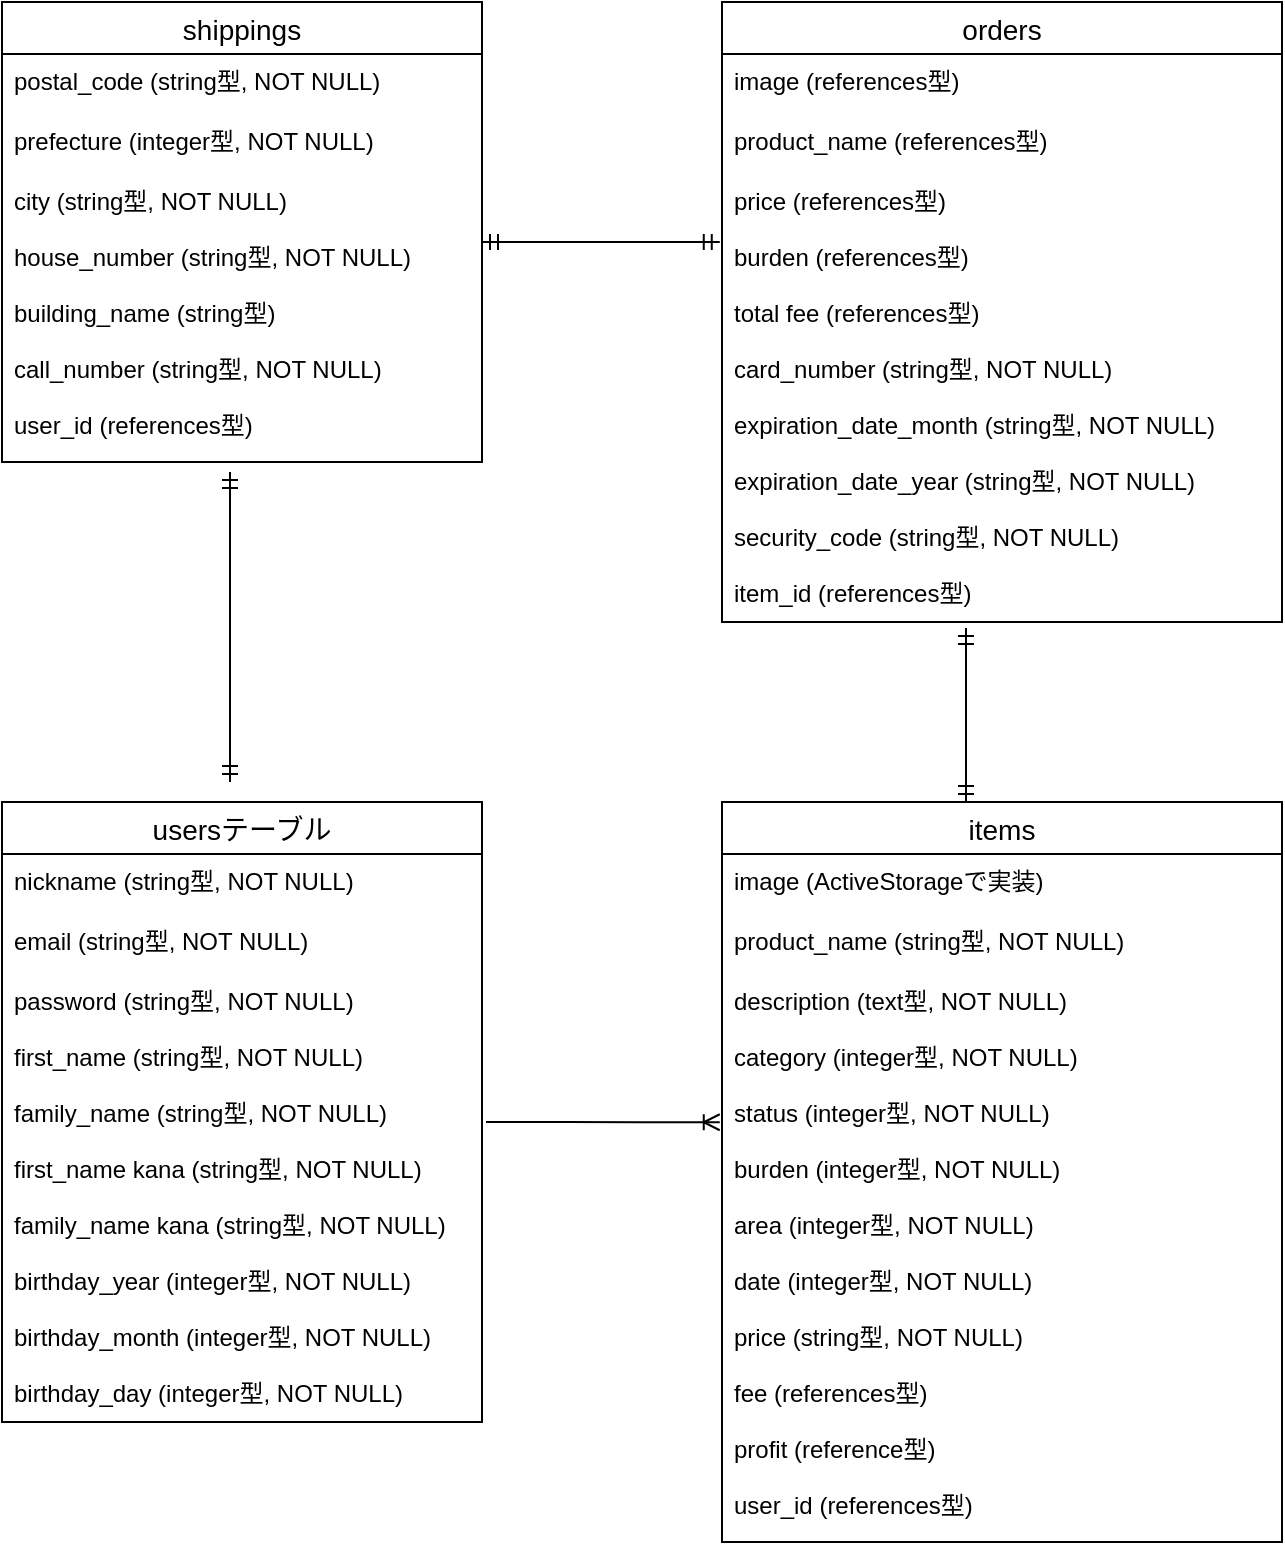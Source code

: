 <mxfile>
    <diagram id="KRLWF-ZgLjLWHxH2nea_" name="ページ1">
        <mxGraphModel dx="660" dy="680" grid="1" gridSize="10" guides="0" tooltips="1" connect="1" arrows="0" fold="1" page="1" pageScale="1" pageWidth="827" pageHeight="1169" math="0" shadow="0">
            <root>
                <mxCell id="0"/>
                <mxCell id="1" parent="0"/>
                <mxCell id="2" value="usersテーブル" style="swimlane;fontStyle=0;childLayout=stackLayout;horizontal=1;startSize=26;horizontalStack=0;resizeParent=1;resizeParentMax=0;resizeLast=0;collapsible=1;marginBottom=0;align=center;fontSize=14;" vertex="1" parent="1">
                    <mxGeometry x="80" y="560" width="240" height="310" as="geometry"/>
                </mxCell>
                <mxCell id="3" value="nickname (string型, NOT NULL)" style="text;strokeColor=none;fillColor=none;spacingLeft=4;spacingRight=4;overflow=hidden;rotatable=0;points=[[0,0.5],[1,0.5]];portConstraint=eastwest;fontSize=12;" vertex="1" parent="2">
                    <mxGeometry y="26" width="240" height="30" as="geometry"/>
                </mxCell>
                <mxCell id="4" value="email (string型, NOT NULL)" style="text;strokeColor=none;fillColor=none;spacingLeft=4;spacingRight=4;overflow=hidden;rotatable=0;points=[[0,0.5],[1,0.5]];portConstraint=eastwest;fontSize=12;" vertex="1" parent="2">
                    <mxGeometry y="56" width="240" height="30" as="geometry"/>
                </mxCell>
                <mxCell id="5" value="password (string型, NOT NULL)&#10;&#10;first_name (string型, NOT NULL)&#10;&#10;family_name (string型, NOT NULL)&#10;&#10;first_name kana (string型, NOT NULL)&#10;&#10;family_name kana (string型, NOT NULL)&#10;&#10;birthday_year (integer型, NOT NULL)&#10;&#10;birthday_month (integer型, NOT NULL)&#10;&#10;birthday_day (integer型, NOT NULL)" style="text;strokeColor=none;fillColor=none;spacingLeft=4;spacingRight=4;overflow=hidden;rotatable=0;points=[[0,0.5],[1,0.5]];portConstraint=eastwest;fontSize=12;verticalAlign=top;" vertex="1" parent="2">
                    <mxGeometry y="86" width="240" height="224" as="geometry"/>
                </mxCell>
                <mxCell id="6" value="items" style="swimlane;fontStyle=0;childLayout=stackLayout;horizontal=1;startSize=26;horizontalStack=0;resizeParent=1;resizeParentMax=0;resizeLast=0;collapsible=1;marginBottom=0;align=center;fontSize=14;" vertex="1" parent="1">
                    <mxGeometry x="440" y="560" width="280" height="370" as="geometry"/>
                </mxCell>
                <mxCell id="7" value="image (ActiveStorageで実装)" style="text;strokeColor=none;fillColor=none;spacingLeft=4;spacingRight=4;overflow=hidden;rotatable=0;points=[[0,0.5],[1,0.5]];portConstraint=eastwest;fontSize=12;" vertex="1" parent="6">
                    <mxGeometry y="26" width="280" height="30" as="geometry"/>
                </mxCell>
                <mxCell id="8" value="product_name (string型, NOT NULL)" style="text;strokeColor=none;fillColor=none;spacingLeft=4;spacingRight=4;overflow=hidden;rotatable=0;points=[[0,0.5],[1,0.5]];portConstraint=eastwest;fontSize=12;" vertex="1" parent="6">
                    <mxGeometry y="56" width="280" height="30" as="geometry"/>
                </mxCell>
                <mxCell id="9" value="description (text型, NOT NULL)&#10;&#10;category (integer型, NOT NULL)&#10;&#10;status (integer型, NOT NULL)&#10;&#10;burden (integer型, NOT NULL)&#10;&#10;area (integer型, NOT NULL)&#10;&#10;date (integer型, NOT NULL)&#10;&#10;price (string型, NOT NULL)&#10;&#10;fee (references型)&#10;&#10;profit (reference型)&#10;&#10;user_id (references型)" style="text;strokeColor=none;fillColor=none;spacingLeft=4;spacingRight=4;overflow=hidden;rotatable=0;points=[[0,0.5],[1,0.5]];portConstraint=eastwest;fontSize=12;" vertex="1" parent="6">
                    <mxGeometry y="86" width="280" height="284" as="geometry"/>
                </mxCell>
                <mxCell id="58" value="orders" style="swimlane;fontStyle=0;childLayout=stackLayout;horizontal=1;startSize=26;horizontalStack=0;resizeParent=1;resizeParentMax=0;resizeLast=0;collapsible=1;marginBottom=0;align=center;fontSize=14;" vertex="1" parent="1">
                    <mxGeometry x="440" y="160" width="280" height="310" as="geometry"/>
                </mxCell>
                <mxCell id="59" value="image (references型)" style="text;strokeColor=none;fillColor=none;spacingLeft=4;spacingRight=4;overflow=hidden;rotatable=0;points=[[0,0.5],[1,0.5]];portConstraint=eastwest;fontSize=12;" vertex="1" parent="58">
                    <mxGeometry y="26" width="280" height="30" as="geometry"/>
                </mxCell>
                <mxCell id="60" value="product_name (references型)&#10;" style="text;strokeColor=none;fillColor=none;spacingLeft=4;spacingRight=4;overflow=hidden;rotatable=0;points=[[0,0.5],[1,0.5]];portConstraint=eastwest;fontSize=12;" vertex="1" parent="58">
                    <mxGeometry y="56" width="280" height="30" as="geometry"/>
                </mxCell>
                <mxCell id="61" value="price (references型)&#10;&#10;burden (references型)&#10;&#10;total fee (references型)&#10;&#10;card_number (string型, NOT NULL)&#10;&#10;expiration_date_month (string型, NOT NULL)&#10;&#10;expiration_date_year (string型, NOT NULL)&#10;&#10;security_code (string型, NOT NULL)&#10;&#10;item_id (references型)" style="text;strokeColor=none;fillColor=none;spacingLeft=4;spacingRight=4;overflow=hidden;rotatable=0;points=[[0,0.5],[1,0.5]];portConstraint=eastwest;fontSize=12;" vertex="1" parent="58">
                    <mxGeometry y="86" width="280" height="224" as="geometry"/>
                </mxCell>
                <mxCell id="62" value="shippings" style="swimlane;fontStyle=0;childLayout=stackLayout;horizontal=1;startSize=26;horizontalStack=0;resizeParent=1;resizeParentMax=0;resizeLast=0;collapsible=1;marginBottom=0;align=center;fontSize=14;" vertex="1" parent="1">
                    <mxGeometry x="80" y="160" width="240" height="230" as="geometry"/>
                </mxCell>
                <mxCell id="63" value="postal_code (string型, NOT NULL)" style="text;strokeColor=none;fillColor=none;spacingLeft=4;spacingRight=4;overflow=hidden;rotatable=0;points=[[0,0.5],[1,0.5]];portConstraint=eastwest;fontSize=12;" vertex="1" parent="62">
                    <mxGeometry y="26" width="240" height="30" as="geometry"/>
                </mxCell>
                <mxCell id="64" value="prefecture (integer型, NOT NULL)" style="text;strokeColor=none;fillColor=none;spacingLeft=4;spacingRight=4;overflow=hidden;rotatable=0;points=[[0,0.5],[1,0.5]];portConstraint=eastwest;fontSize=12;" vertex="1" parent="62">
                    <mxGeometry y="56" width="240" height="30" as="geometry"/>
                </mxCell>
                <mxCell id="65" value="city (string型, NOT NULL)&#10;&#10;house_number (string型, NOT NULL)&#10;&#10;building_name (string型)&#10;&#10;call_number (string型, NOT NULL)&#10;&#10;user_id (references型)" style="text;strokeColor=none;fillColor=none;spacingLeft=4;spacingRight=4;overflow=hidden;rotatable=0;points=[[0,0.5],[1,0.5]];portConstraint=eastwest;fontSize=12;" vertex="1" parent="62">
                    <mxGeometry y="86" width="240" height="144" as="geometry"/>
                </mxCell>
                <mxCell id="66" value="" style="edgeStyle=entityRelationEdgeStyle;fontSize=12;html=1;endArrow=ERoneToMany;entryX=-0.004;entryY=0.261;entryDx=0;entryDy=0;entryPerimeter=0;" edge="1" parent="1" target="9">
                    <mxGeometry width="100" height="100" relative="1" as="geometry">
                        <mxPoint x="322" y="720" as="sourcePoint"/>
                        <mxPoint x="420" y="700" as="targetPoint"/>
                    </mxGeometry>
                </mxCell>
                <mxCell id="67" value="" style="fontSize=12;html=1;endArrow=ERmandOne;startArrow=ERmandOne;" edge="1" parent="1">
                    <mxGeometry width="100" height="100" relative="1" as="geometry">
                        <mxPoint x="562" y="560" as="sourcePoint"/>
                        <mxPoint x="562" y="473" as="targetPoint"/>
                    </mxGeometry>
                </mxCell>
                <mxCell id="68" value="" style="fontSize=12;html=1;endArrow=ERmandOne;startArrow=ERmandOne;entryX=0.475;entryY=1.035;entryDx=0;entryDy=0;entryPerimeter=0;" edge="1" parent="1" target="65">
                    <mxGeometry width="100" height="100" relative="1" as="geometry">
                        <mxPoint x="194" y="550" as="sourcePoint"/>
                        <mxPoint x="210" y="460" as="targetPoint"/>
                    </mxGeometry>
                </mxCell>
                <mxCell id="69" value="" style="edgeStyle=entityRelationEdgeStyle;fontSize=12;html=1;endArrow=ERmandOne;startArrow=ERmandOne;entryX=-0.004;entryY=0.152;entryDx=0;entryDy=0;entryPerimeter=0;" edge="1" parent="1" target="61">
                    <mxGeometry width="100" height="100" relative="1" as="geometry">
                        <mxPoint x="320" y="280" as="sourcePoint"/>
                        <mxPoint x="430" y="280" as="targetPoint"/>
                    </mxGeometry>
                </mxCell>
            </root>
        </mxGraphModel>
    </diagram>
</mxfile>